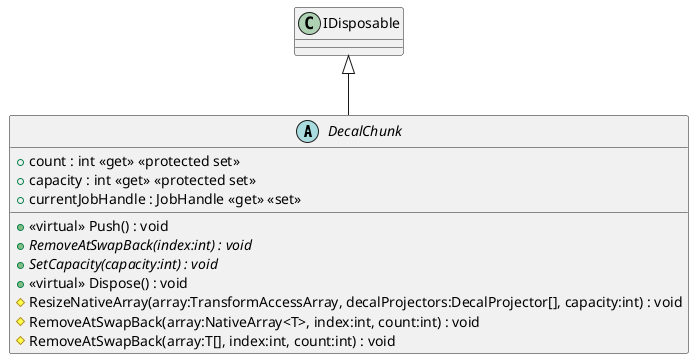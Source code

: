 @startuml
abstract class DecalChunk {
    + count : int <<get>> <<protected set>>
    + capacity : int <<get>> <<protected set>>
    + currentJobHandle : JobHandle <<get>> <<set>>
    + <<virtual>> Push() : void
    + {abstract} RemoveAtSwapBack(index:int) : void
    + {abstract} SetCapacity(capacity:int) : void
    + <<virtual>> Dispose() : void
    # ResizeNativeArray(array:TransformAccessArray, decalProjectors:DecalProjector[], capacity:int) : void
    # RemoveAtSwapBack(array:NativeArray<T>, index:int, count:int) : void
    # RemoveAtSwapBack(array:T[], index:int, count:int) : void
}
IDisposable <|-- DecalChunk
@enduml
